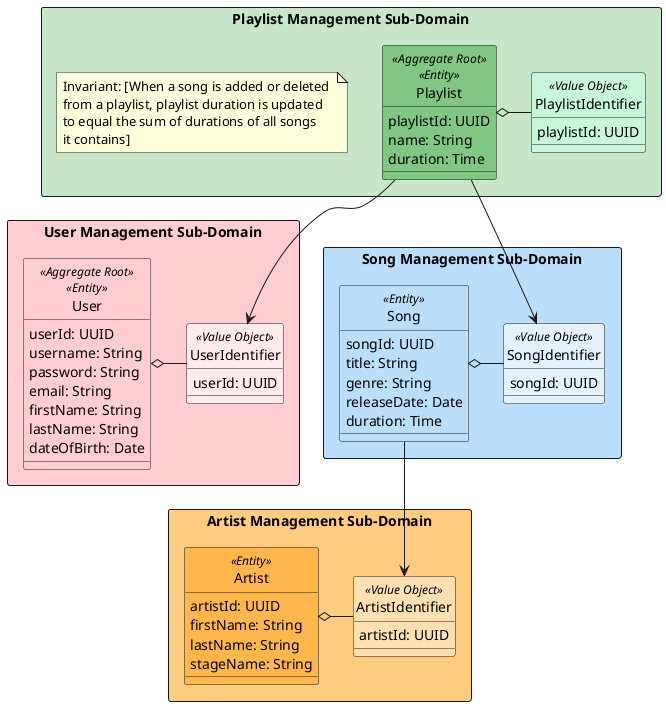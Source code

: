 @startuml
hide circle
top to bottom direction
'left to right direction

!define AGGREGATE_ROOT_SUBDOMAIN(aggregateRootSubDomainName) package aggregateRootSubDomainName << Aggregate Root >> << Sub-Domain >>
!define ENTITY(entityName) class entityName << Entity >>
!define VALUE_OBJECT(valueObjectName) class valueObjectName << Value Object >>
!define AGGREGATE_ROOT_ENTITY(aggregateRootEntityName) class aggregateRootEntityName << Aggregate Root >> << Entity >>


Package "User Management Sub-Domain" <<Rectangle>> #FFCDD2 {
    AGGREGATE_ROOT_ENTITY(User) #FFCDD2 {
        userId: UUID
        username: String
        password: String
        email: String
        firstName: String
        lastName: String
        dateOfBirth: Date
    }
    VALUE_OBJECT(UserIdentifier) #FFEBEE {
        userId: UUID
    }
}

Package "Song Management Sub-Domain" <<Rectangle>> #BBDEFB {
    ENTITY(Song) #BBDEFB {
        songId: UUID
        title: String
        genre: String
        releaseDate: Date
        duration: Time
    }

    VALUE_OBJECT(SongIdentifier) #E3F2FD {
        songId: UUID
    }
}
Package "Artist Management Sub-Domain" <<Rectangle>> #FFCC80 {

    ENTITY(Artist) #FFB74D {
            artistId: UUID
            firstName: String
            lastName: String
            stageName: String
        }

    VALUE_OBJECT(ArtistIdentifier) #FFE0B2 {
            artistId: UUID
        }
}

Package "Playlist Management Sub-Domain" <<Rectangle>> #C8E6C9 {
    note "Invariant: [When a song is added or deleted \nfrom a playlist, playlist duration is updated \nto equal the sum of durations of all songs \nit contains]" as durationInvariant
    AGGREGATE_ROOT_ENTITY(Playlist) #81C784 {
            playlistId: UUID
            name: String
            duration: Time
        }

    VALUE_OBJECT(PlaylistIdentifier) #C8F6DB {
            playlistId: UUID
        }

}


' Relationships
User o- UserIdentifier

Song o- SongIdentifier
Song --> ArtistIdentifier

'Artist --> Song : creates
Artist o- ArtistIdentifier

Playlist --> UserIdentifier
Playlist --> SongIdentifier
Playlist o- PlaylistIdentifier
@enduml